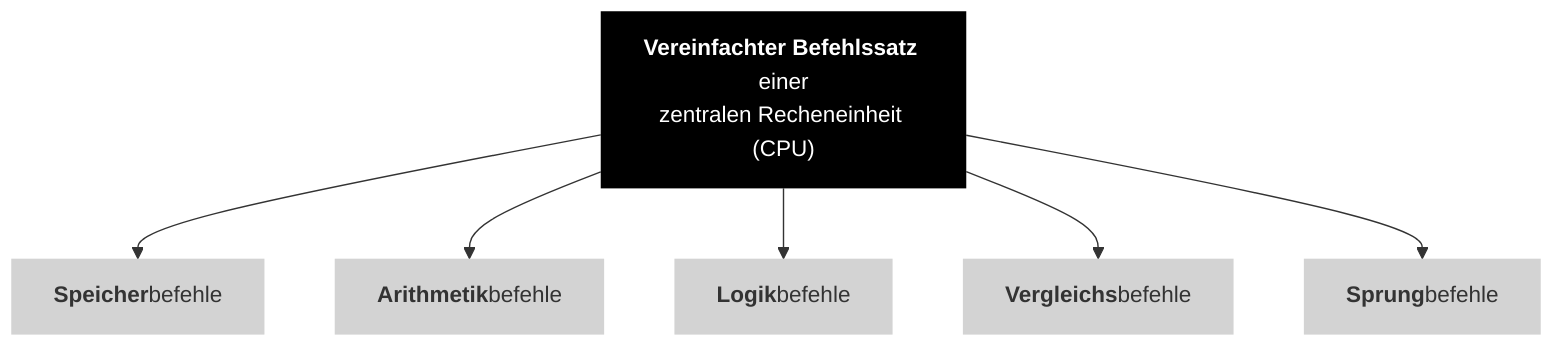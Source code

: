 flowchart

    Befehle["<b>Vereinfachter Befehlssatz</b> einer<br/>zentralen Recheneinheit (CPU)"]

    Befehle --> Transfer["<b>Speicher</b>befehle"]
    Befehle --> Arithmetisch["<b>Arithmetik</b>befehle"]
    Befehle --> Logisch["<b>Logik</b>befehle"]
    Befehle --> Vergleich["<b>Vergleichs</b>befehle"]
    Befehle --> Sprung["<b>Sprung</b>befehle"]

    style Befehle fill:black,color:white,stroke-width:0px

    style Transfer fill:lightgray,stroke-width:0px
    style Arithmetisch fill:lightgray,stroke-width:0px
    style Logisch fill:lightgray,stroke-width:0px
    style Vergleich fill:lightgray,stroke-width:0px
    style Sprung fill:lightgray,stroke-width:0px
